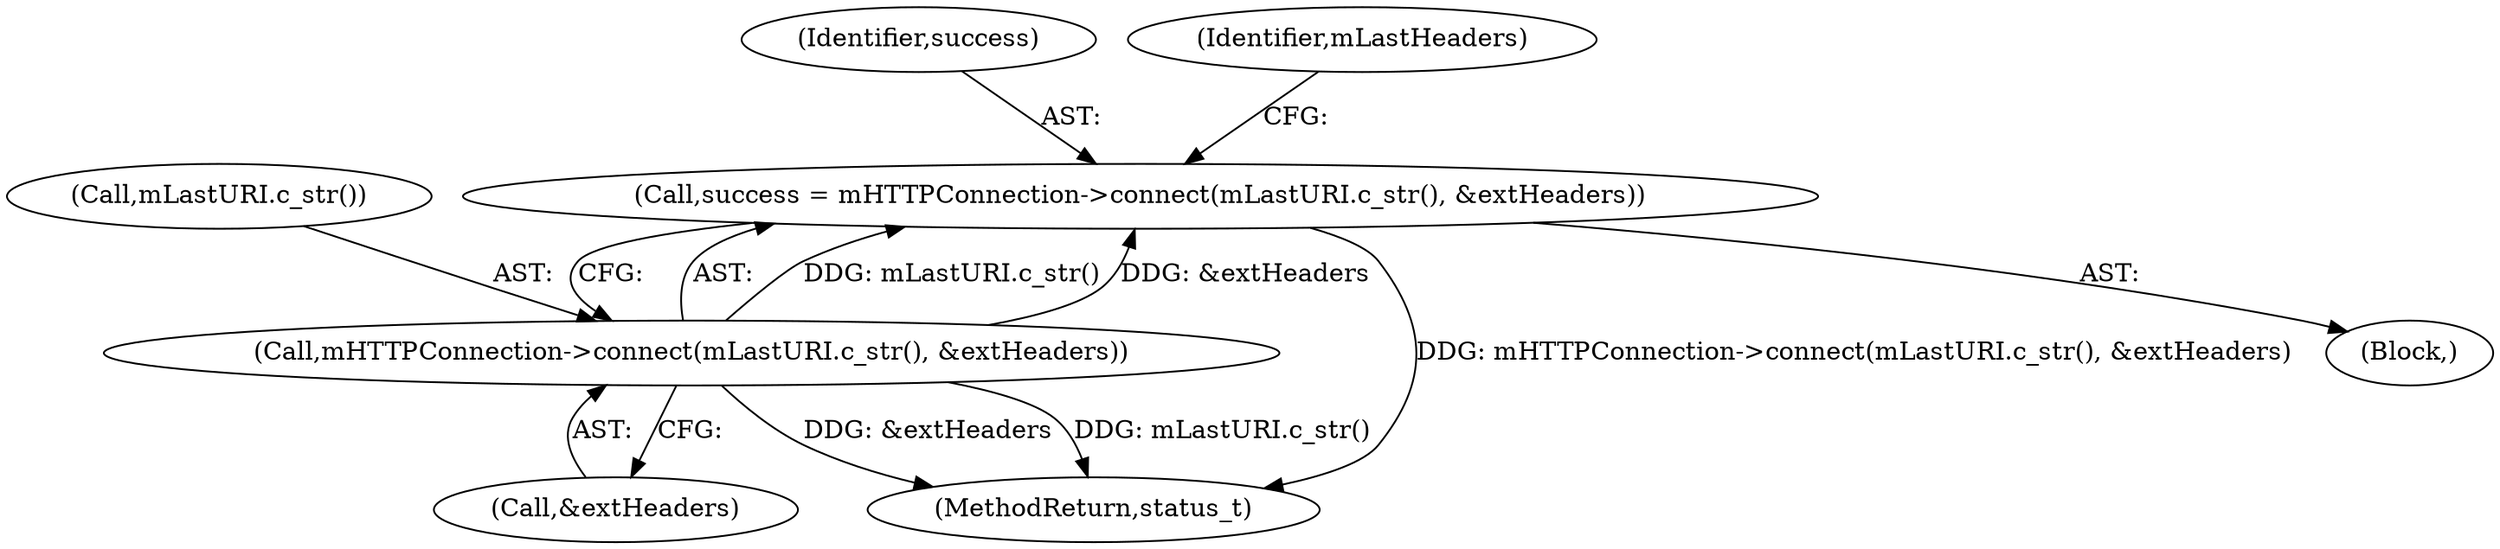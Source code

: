 digraph "0_Android_3b1c9f692c4d4b7a683c2b358fc89e831a641b88@API" {
"1000144" [label="(Call,success = mHTTPConnection->connect(mLastURI.c_str(), &extHeaders))"];
"1000146" [label="(Call,mHTTPConnection->connect(mLastURI.c_str(), &extHeaders))"];
"1000107" [label="(Block,)"];
"1000147" [label="(Call,mLastURI.c_str())"];
"1000144" [label="(Call,success = mHTTPConnection->connect(mLastURI.c_str(), &extHeaders))"];
"1000148" [label="(Call,&extHeaders)"];
"1000174" [label="(MethodReturn,status_t)"];
"1000146" [label="(Call,mHTTPConnection->connect(mLastURI.c_str(), &extHeaders))"];
"1000145" [label="(Identifier,success)"];
"1000151" [label="(Identifier,mLastHeaders)"];
"1000144" -> "1000107"  [label="AST: "];
"1000144" -> "1000146"  [label="CFG: "];
"1000145" -> "1000144"  [label="AST: "];
"1000146" -> "1000144"  [label="AST: "];
"1000151" -> "1000144"  [label="CFG: "];
"1000144" -> "1000174"  [label="DDG: mHTTPConnection->connect(mLastURI.c_str(), &extHeaders)"];
"1000146" -> "1000144"  [label="DDG: mLastURI.c_str()"];
"1000146" -> "1000144"  [label="DDG: &extHeaders"];
"1000146" -> "1000148"  [label="CFG: "];
"1000147" -> "1000146"  [label="AST: "];
"1000148" -> "1000146"  [label="AST: "];
"1000146" -> "1000174"  [label="DDG: &extHeaders"];
"1000146" -> "1000174"  [label="DDG: mLastURI.c_str()"];
}
